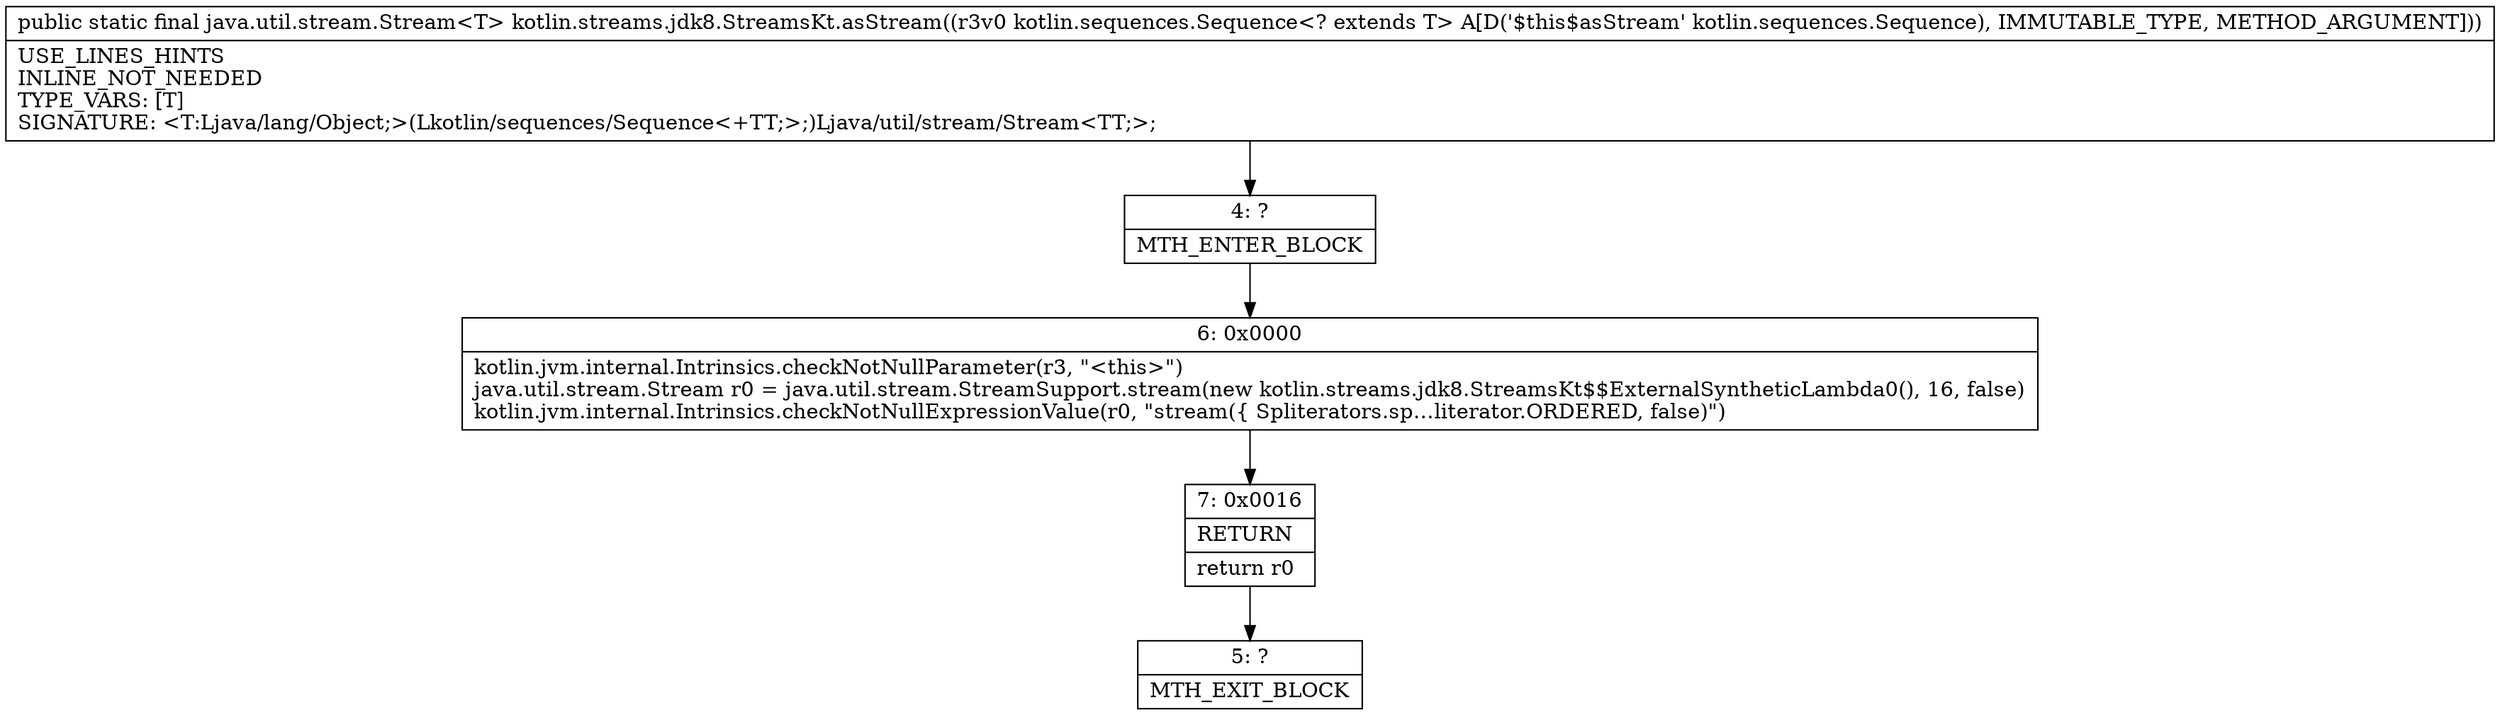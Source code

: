 digraph "CFG forkotlin.streams.jdk8.StreamsKt.asStream(Lkotlin\/sequences\/Sequence;)Ljava\/util\/stream\/Stream;" {
Node_4 [shape=record,label="{4\:\ ?|MTH_ENTER_BLOCK\l}"];
Node_6 [shape=record,label="{6\:\ 0x0000|kotlin.jvm.internal.Intrinsics.checkNotNullParameter(r3, \"\<this\>\")\ljava.util.stream.Stream r0 = java.util.stream.StreamSupport.stream(new kotlin.streams.jdk8.StreamsKt$$ExternalSyntheticLambda0(), 16, false)\lkotlin.jvm.internal.Intrinsics.checkNotNullExpressionValue(r0, \"stream(\{ Spliterators.sp…literator.ORDERED, false)\")\l}"];
Node_7 [shape=record,label="{7\:\ 0x0016|RETURN\l|return r0\l}"];
Node_5 [shape=record,label="{5\:\ ?|MTH_EXIT_BLOCK\l}"];
MethodNode[shape=record,label="{public static final java.util.stream.Stream\<T\> kotlin.streams.jdk8.StreamsKt.asStream((r3v0 kotlin.sequences.Sequence\<? extends T\> A[D('$this$asStream' kotlin.sequences.Sequence), IMMUTABLE_TYPE, METHOD_ARGUMENT]))  | USE_LINES_HINTS\lINLINE_NOT_NEEDED\lTYPE_VARS: [T]\lSIGNATURE: \<T:Ljava\/lang\/Object;\>(Lkotlin\/sequences\/Sequence\<+TT;\>;)Ljava\/util\/stream\/Stream\<TT;\>;\l}"];
MethodNode -> Node_4;Node_4 -> Node_6;
Node_6 -> Node_7;
Node_7 -> Node_5;
}

